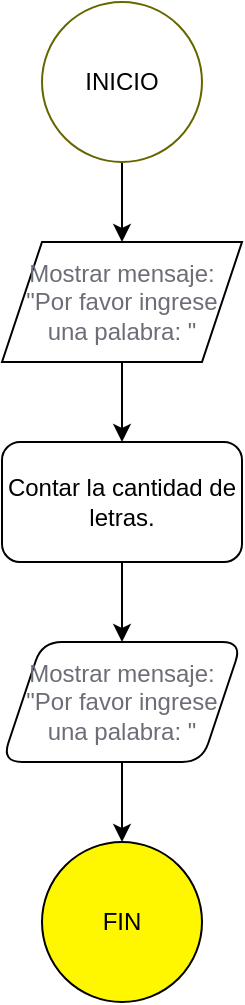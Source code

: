 <mxfile version="25.0.3">
  <diagram id="C5RBs43oDa-KdzZeNtuy" name="Page-1">
    <mxGraphModel dx="880" dy="528" grid="1" gridSize="10" guides="1" tooltips="1" connect="1" arrows="1" fold="1" page="1" pageScale="1" pageWidth="827" pageHeight="1169" math="0" shadow="0">
      <root>
        <mxCell id="WIyWlLk6GJQsqaUBKTNV-0" />
        <mxCell id="WIyWlLk6GJQsqaUBKTNV-1" parent="WIyWlLk6GJQsqaUBKTNV-0" />
        <mxCell id="kKCN4HIxxRUxrJkBdrej-3" value="" style="edgeStyle=orthogonalEdgeStyle;rounded=0;orthogonalLoop=1;jettySize=auto;html=1;" edge="1" parent="WIyWlLk6GJQsqaUBKTNV-1" source="kKCN4HIxxRUxrJkBdrej-1" target="kKCN4HIxxRUxrJkBdrej-2">
          <mxGeometry relative="1" as="geometry" />
        </mxCell>
        <mxCell id="kKCN4HIxxRUxrJkBdrej-1" value="INICIO" style="ellipse;whiteSpace=wrap;html=1;aspect=fixed;strokeColor=#666600;" vertex="1" parent="WIyWlLk6GJQsqaUBKTNV-1">
          <mxGeometry x="374" y="40" width="80" height="80" as="geometry" />
        </mxCell>
        <mxCell id="kKCN4HIxxRUxrJkBdrej-5" value="" style="edgeStyle=orthogonalEdgeStyle;rounded=0;orthogonalLoop=1;jettySize=auto;html=1;" edge="1" parent="WIyWlLk6GJQsqaUBKTNV-1" source="kKCN4HIxxRUxrJkBdrej-2" target="kKCN4HIxxRUxrJkBdrej-4">
          <mxGeometry relative="1" as="geometry" />
        </mxCell>
        <mxCell id="kKCN4HIxxRUxrJkBdrej-2" value="&lt;span style=&quot;color: rgb(108, 110, 119);&quot;&gt;Mostrar mensaje: &quot;Por favor ingrese una palabra: &quot;&lt;/span&gt;" style="shape=parallelogram;perimeter=parallelogramPerimeter;whiteSpace=wrap;html=1;fixedSize=1;verticalAlign=middle;" vertex="1" parent="WIyWlLk6GJQsqaUBKTNV-1">
          <mxGeometry x="354" y="160" width="120" height="60" as="geometry" />
        </mxCell>
        <mxCell id="kKCN4HIxxRUxrJkBdrej-7" value="" style="edgeStyle=orthogonalEdgeStyle;rounded=0;orthogonalLoop=1;jettySize=auto;html=1;" edge="1" parent="WIyWlLk6GJQsqaUBKTNV-1" source="kKCN4HIxxRUxrJkBdrej-4" target="kKCN4HIxxRUxrJkBdrej-6">
          <mxGeometry relative="1" as="geometry" />
        </mxCell>
        <mxCell id="kKCN4HIxxRUxrJkBdrej-4" value="Contar la cantidad de letras." style="rounded=1;whiteSpace=wrap;html=1;" vertex="1" parent="WIyWlLk6GJQsqaUBKTNV-1">
          <mxGeometry x="354" y="260" width="120" height="60" as="geometry" />
        </mxCell>
        <mxCell id="kKCN4HIxxRUxrJkBdrej-9" value="" style="edgeStyle=orthogonalEdgeStyle;rounded=0;orthogonalLoop=1;jettySize=auto;html=1;" edge="1" parent="WIyWlLk6GJQsqaUBKTNV-1" source="kKCN4HIxxRUxrJkBdrej-6" target="kKCN4HIxxRUxrJkBdrej-8">
          <mxGeometry relative="1" as="geometry" />
        </mxCell>
        <mxCell id="kKCN4HIxxRUxrJkBdrej-6" value="&lt;span style=&quot;color: rgb(108, 110, 119);&quot;&gt;Mostrar mensaje: &quot;Por favor ingrese una palabra: &quot;&lt;/span&gt;" style="shape=parallelogram;perimeter=parallelogramPerimeter;whiteSpace=wrap;html=1;fixedSize=1;rounded=1;" vertex="1" parent="WIyWlLk6GJQsqaUBKTNV-1">
          <mxGeometry x="354" y="360" width="120" height="60" as="geometry" />
        </mxCell>
        <mxCell id="kKCN4HIxxRUxrJkBdrej-8" value="FIN" style="ellipse;whiteSpace=wrap;html=1;aspect=fixed;fillStyle=solid;fillColor=#FFF700;" vertex="1" parent="WIyWlLk6GJQsqaUBKTNV-1">
          <mxGeometry x="374" y="460" width="80" height="80" as="geometry" />
        </mxCell>
      </root>
    </mxGraphModel>
  </diagram>
</mxfile>
